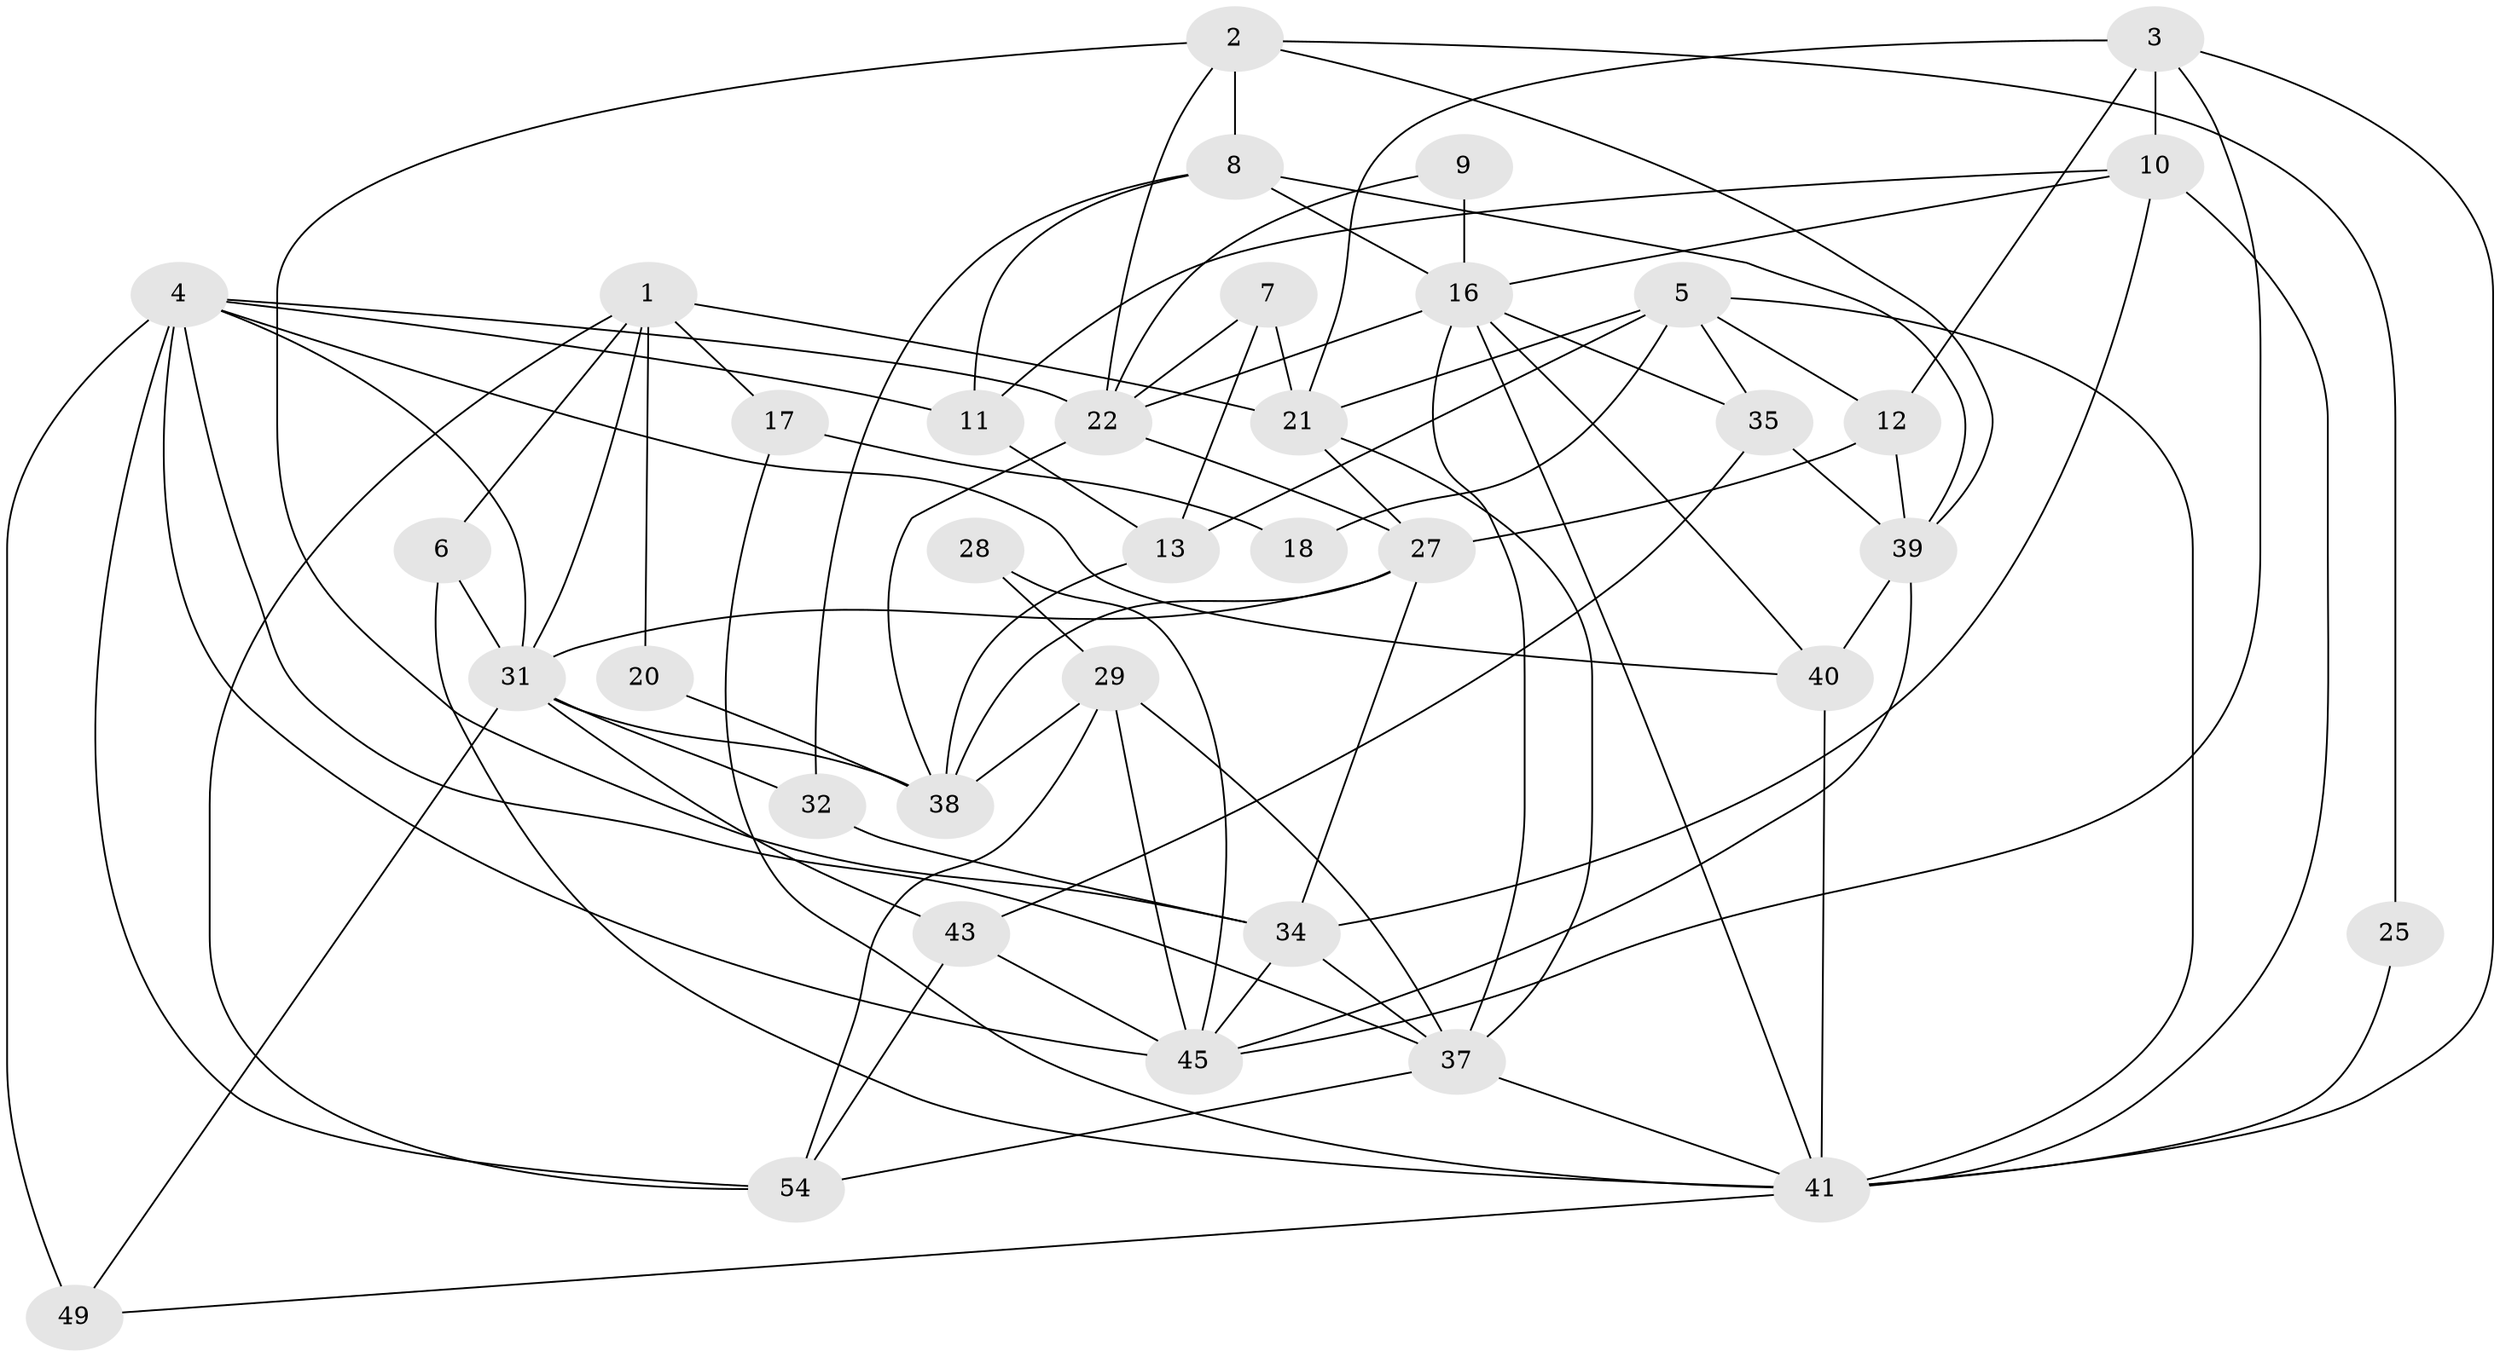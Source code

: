 // Generated by graph-tools (version 1.1) at 2025/24/03/03/25 07:24:02]
// undirected, 36 vertices, 88 edges
graph export_dot {
graph [start="1"]
  node [color=gray90,style=filled];
  1 [super="+14"];
  2 [super="+36"];
  3 [super="+19"];
  4 [super="+15"];
  5 [super="+57"];
  6 [super="+33"];
  7;
  8 [super="+46"];
  9;
  10;
  11;
  12 [super="+26"];
  13 [super="+42"];
  16 [super="+23"];
  17;
  18;
  20;
  21 [super="+47"];
  22 [super="+24"];
  25;
  27 [super="+56"];
  28;
  29 [super="+30"];
  31 [super="+51"];
  32;
  34 [super="+55"];
  35 [super="+44"];
  37 [super="+48"];
  38;
  39;
  40 [super="+53"];
  41 [super="+50"];
  43;
  45 [super="+52"];
  49;
  54;
  1 -- 31;
  1 -- 6;
  1 -- 17;
  1 -- 20;
  1 -- 21;
  1 -- 54;
  2 -- 8;
  2 -- 25;
  2 -- 34;
  2 -- 22;
  2 -- 39;
  3 -- 21;
  3 -- 10;
  3 -- 45;
  3 -- 12;
  3 -- 41;
  4 -- 49;
  4 -- 37;
  4 -- 40;
  4 -- 11;
  4 -- 45;
  4 -- 54;
  4 -- 22;
  4 -- 31;
  5 -- 41;
  5 -- 12 [weight=2];
  5 -- 18;
  5 -- 35;
  5 -- 21 [weight=2];
  5 -- 13;
  6 -- 41;
  6 -- 31;
  7 -- 13 [weight=2];
  7 -- 21;
  7 -- 22;
  8 -- 32;
  8 -- 16;
  8 -- 11;
  8 -- 39;
  9 -- 16;
  9 -- 22;
  10 -- 11;
  10 -- 34;
  10 -- 16;
  10 -- 41;
  11 -- 13;
  12 -- 39;
  12 -- 27;
  13 -- 38;
  16 -- 37;
  16 -- 40;
  16 -- 41;
  16 -- 35;
  16 -- 22;
  17 -- 18;
  17 -- 41;
  20 -- 38;
  21 -- 27;
  21 -- 37;
  22 -- 38;
  22 -- 27;
  25 -- 41;
  27 -- 38;
  27 -- 34;
  27 -- 31;
  28 -- 29;
  28 -- 45;
  29 -- 45;
  29 -- 38;
  29 -- 37;
  29 -- 54;
  31 -- 38;
  31 -- 43;
  31 -- 49;
  31 -- 32;
  32 -- 34;
  34 -- 37;
  34 -- 45;
  35 -- 43;
  35 -- 39;
  37 -- 54;
  37 -- 41;
  39 -- 40;
  39 -- 45;
  40 -- 41;
  41 -- 49;
  43 -- 54;
  43 -- 45;
}
